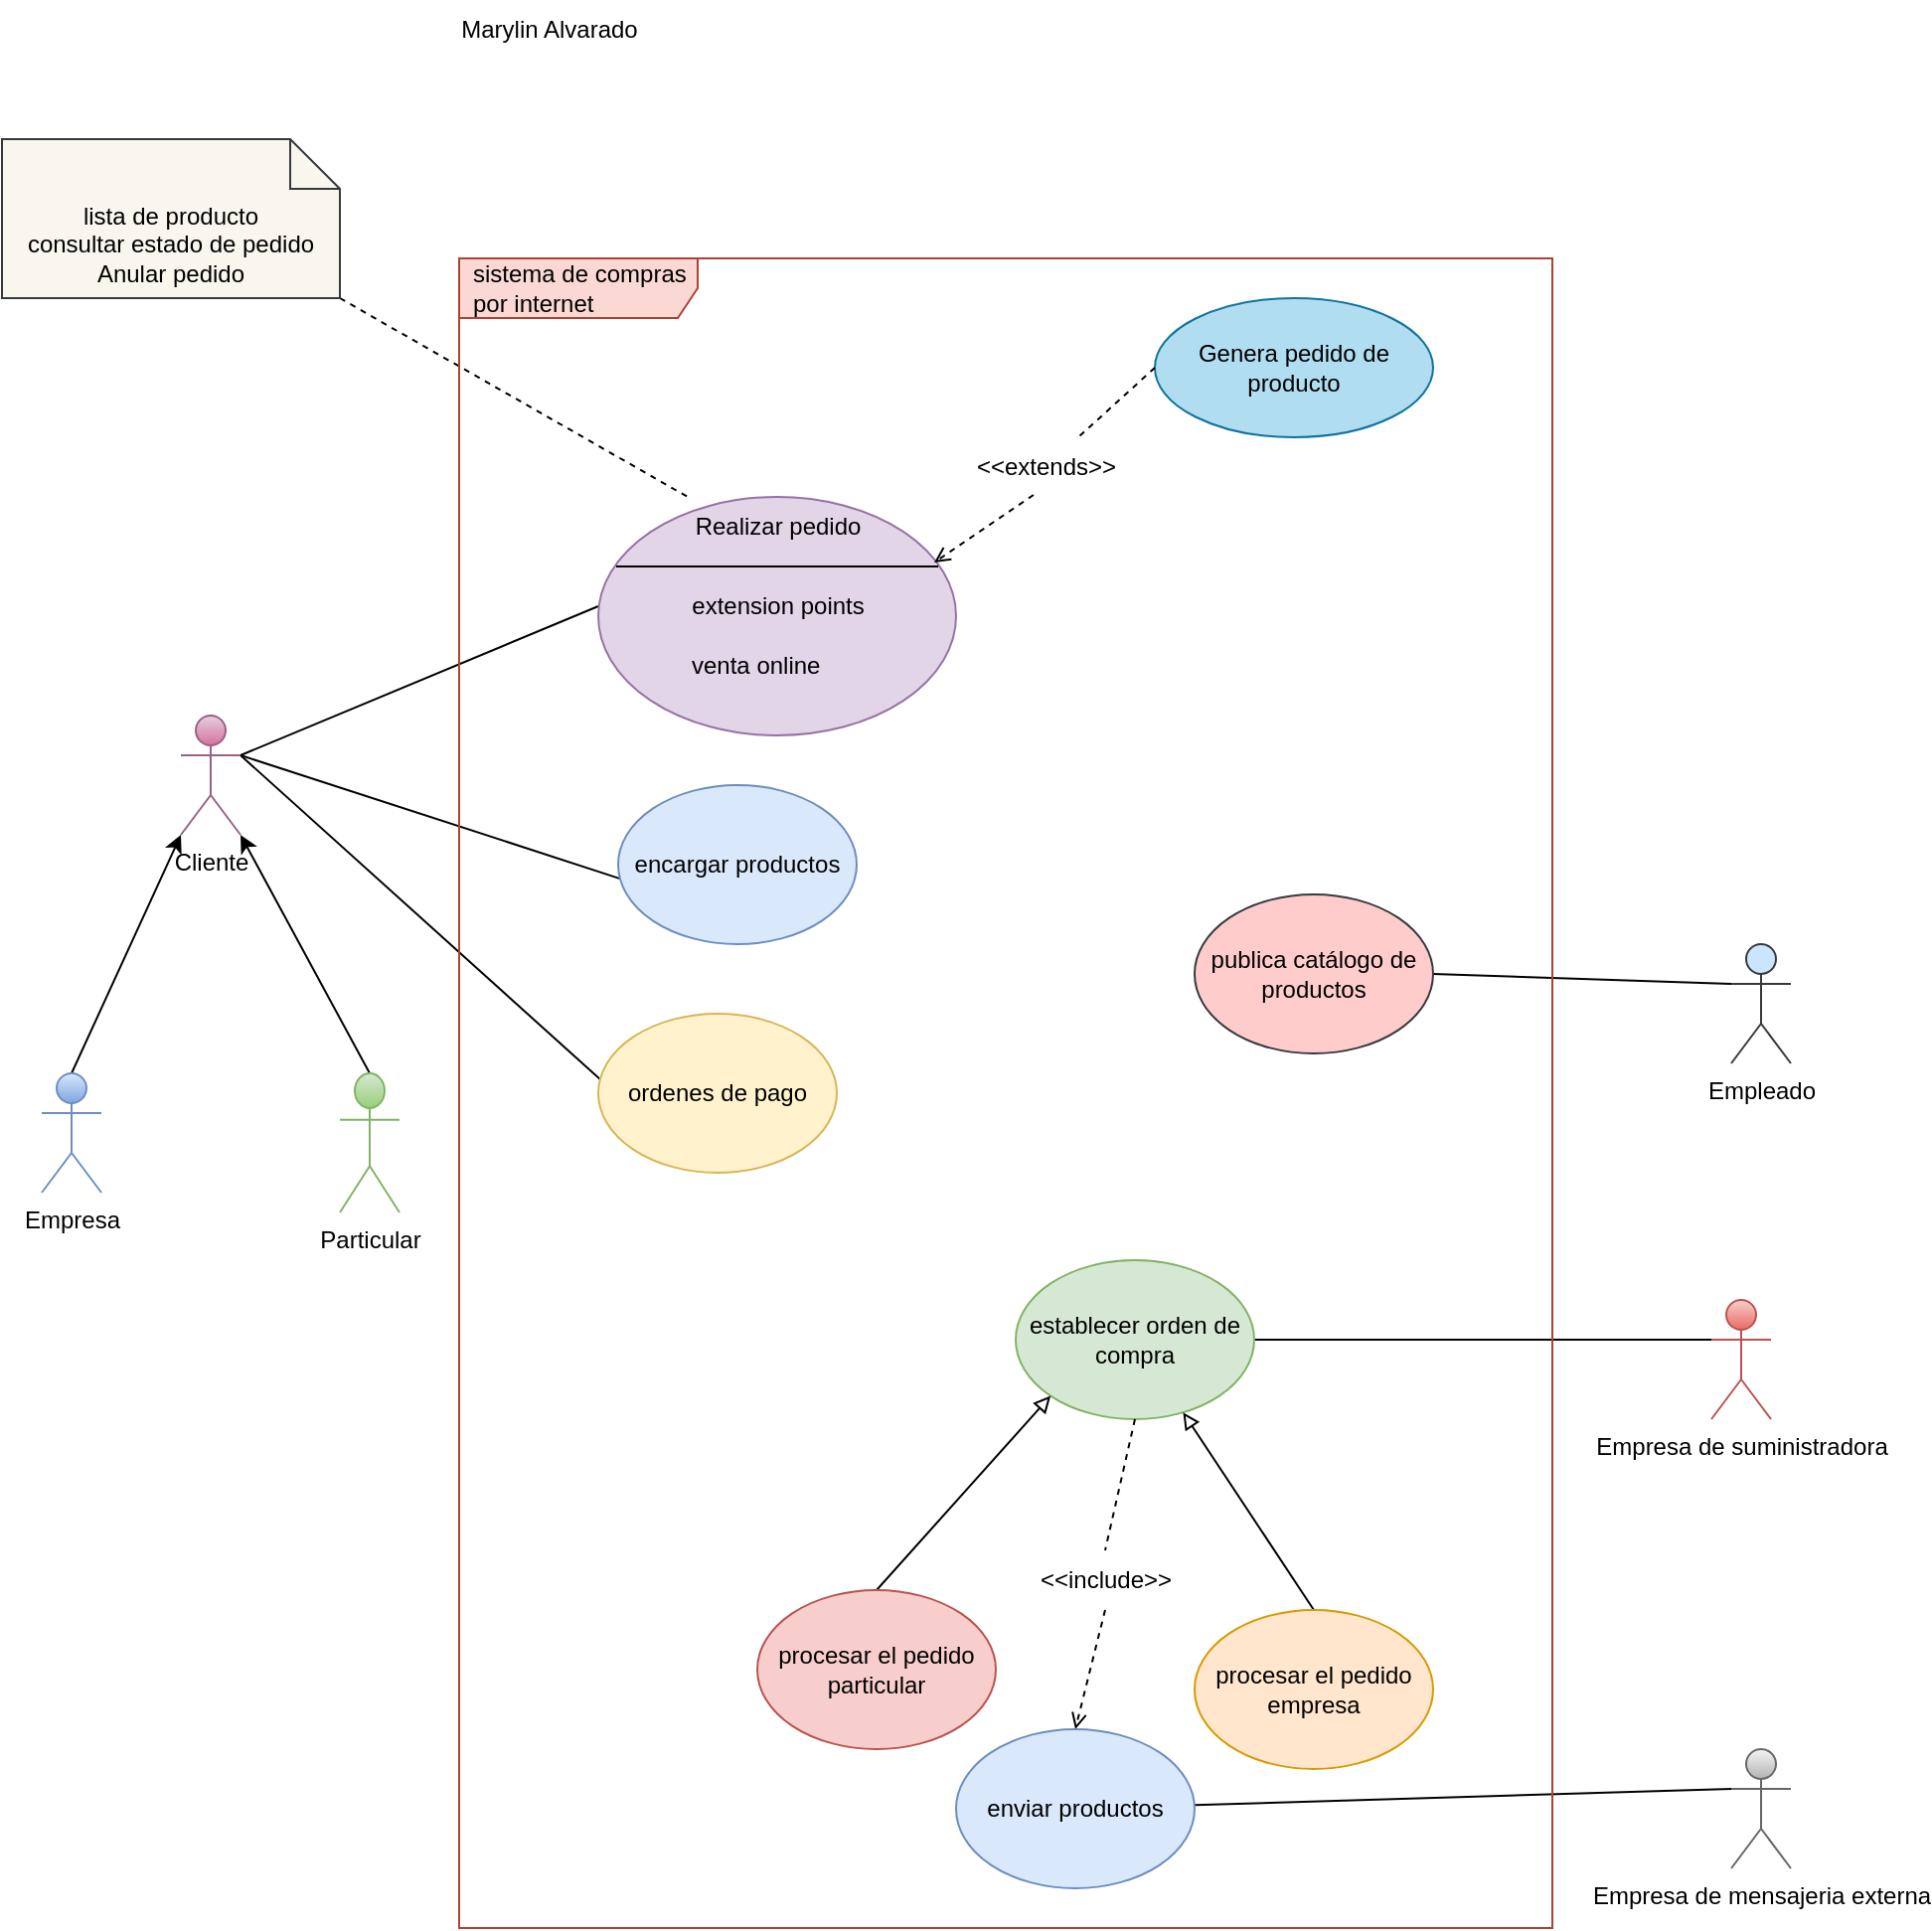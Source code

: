<mxfile version="20.3.0" type="device"><diagram id="017WSasXZTEaW-_xVXyV" name="Página-1"><mxGraphModel dx="1422" dy="1700" grid="1" gridSize="10" guides="1" tooltips="1" connect="1" arrows="1" fold="1" page="1" pageScale="1" pageWidth="1169" pageHeight="827" math="0" shadow="0"><root><mxCell id="0"/><mxCell id="1" parent="0"/><mxCell id="yKE7ewbaf3DK6Ytym9Y8-23" style="edgeStyle=none;rounded=0;orthogonalLoop=1;jettySize=auto;html=1;exitX=1;exitY=0.333;exitDx=0;exitDy=0;exitPerimeter=0;entryX=0;entryY=0.5;entryDx=0;entryDy=0;endArrow=none;endFill=0;" edge="1" parent="1" source="yKE7ewbaf3DK6Ytym9Y8-1" target="yKE7ewbaf3DK6Ytym9Y8-21"><mxGeometry relative="1" as="geometry"/></mxCell><mxCell id="yKE7ewbaf3DK6Ytym9Y8-41" style="edgeStyle=none;rounded=0;orthogonalLoop=1;jettySize=auto;html=1;exitX=1;exitY=0.333;exitDx=0;exitDy=0;exitPerimeter=0;entryX=0.008;entryY=0.588;entryDx=0;entryDy=0;entryPerimeter=0;endArrow=none;endFill=0;" edge="1" parent="1" source="yKE7ewbaf3DK6Ytym9Y8-1" target="yKE7ewbaf3DK6Ytym9Y8-40"><mxGeometry relative="1" as="geometry"/></mxCell><mxCell id="yKE7ewbaf3DK6Ytym9Y8-43" style="edgeStyle=none;rounded=0;orthogonalLoop=1;jettySize=auto;html=1;exitX=1;exitY=0.333;exitDx=0;exitDy=0;exitPerimeter=0;entryX=0.017;entryY=0.425;entryDx=0;entryDy=0;entryPerimeter=0;endArrow=none;endFill=0;" edge="1" parent="1" source="yKE7ewbaf3DK6Ytym9Y8-1" target="yKE7ewbaf3DK6Ytym9Y8-42"><mxGeometry relative="1" as="geometry"/></mxCell><mxCell id="yKE7ewbaf3DK6Ytym9Y8-1" value="Cliente" style="shape=umlActor;verticalLabelPosition=bottom;verticalAlign=top;html=1;outlineConnect=0;fillColor=#e6d0de;gradientColor=#d5739d;strokeColor=#996185;" vertex="1" parent="1"><mxGeometry x="140" y="140" width="30" height="60" as="geometry"/></mxCell><mxCell id="yKE7ewbaf3DK6Ytym9Y8-15" style="edgeStyle=none;rounded=0;orthogonalLoop=1;jettySize=auto;html=1;exitX=0.5;exitY=0;exitDx=0;exitDy=0;exitPerimeter=0;entryX=1;entryY=1;entryDx=0;entryDy=0;entryPerimeter=0;" edge="1" parent="1" source="yKE7ewbaf3DK6Ytym9Y8-2" target="yKE7ewbaf3DK6Ytym9Y8-1"><mxGeometry relative="1" as="geometry"/></mxCell><mxCell id="yKE7ewbaf3DK6Ytym9Y8-2" value="Particular" style="shape=umlActor;verticalLabelPosition=bottom;verticalAlign=top;html=1;outlineConnect=0;fillColor=#d5e8d4;gradientColor=#97d077;strokeColor=#82b366;" vertex="1" parent="1"><mxGeometry x="220" y="320" width="30" height="70" as="geometry"/></mxCell><mxCell id="yKE7ewbaf3DK6Ytym9Y8-14" style="rounded=0;orthogonalLoop=1;jettySize=auto;html=1;exitX=0.5;exitY=0;exitDx=0;exitDy=0;exitPerimeter=0;entryX=0;entryY=1;entryDx=0;entryDy=0;entryPerimeter=0;" edge="1" parent="1" source="yKE7ewbaf3DK6Ytym9Y8-3" target="yKE7ewbaf3DK6Ytym9Y8-1"><mxGeometry relative="1" as="geometry"/></mxCell><mxCell id="yKE7ewbaf3DK6Ytym9Y8-3" value="Empresa" style="shape=umlActor;verticalLabelPosition=bottom;verticalAlign=top;html=1;outlineConnect=0;fillColor=#dae8fc;gradientColor=#7ea6e0;strokeColor=#6c8ebf;" vertex="1" parent="1"><mxGeometry x="70" y="320" width="30" height="60" as="geometry"/></mxCell><mxCell id="yKE7ewbaf3DK6Ytym9Y8-29" style="edgeStyle=none;rounded=0;orthogonalLoop=1;jettySize=auto;html=1;exitX=0;exitY=0.333;exitDx=0;exitDy=0;exitPerimeter=0;entryX=1;entryY=0.5;entryDx=0;entryDy=0;endArrow=none;endFill=0;" edge="1" parent="1" source="yKE7ewbaf3DK6Ytym9Y8-4" target="yKE7ewbaf3DK6Ytym9Y8-28"><mxGeometry relative="1" as="geometry"/></mxCell><mxCell id="yKE7ewbaf3DK6Ytym9Y8-4" value="Empresa de suministradora" style="shape=umlActor;verticalLabelPosition=bottom;verticalAlign=top;html=1;outlineConnect=0;fillColor=#f8cecc;gradientColor=#ea6b66;strokeColor=#b85450;" vertex="1" parent="1"><mxGeometry x="910" y="434" width="30" height="60" as="geometry"/></mxCell><mxCell id="yKE7ewbaf3DK6Ytym9Y8-36" style="edgeStyle=none;rounded=0;orthogonalLoop=1;jettySize=auto;html=1;exitX=0;exitY=0.333;exitDx=0;exitDy=0;exitPerimeter=0;endArrow=none;endFill=0;" edge="1" parent="1" source="yKE7ewbaf3DK6Ytym9Y8-5" target="yKE7ewbaf3DK6Ytym9Y8-33"><mxGeometry relative="1" as="geometry"/></mxCell><mxCell id="yKE7ewbaf3DK6Ytym9Y8-5" value="Empresa de mensajeria externa" style="shape=umlActor;verticalLabelPosition=bottom;verticalAlign=top;html=1;outlineConnect=0;fillColor=#f5f5f5;gradientColor=#b3b3b3;strokeColor=#666666;" vertex="1" parent="1"><mxGeometry x="920" y="660" width="30" height="60" as="geometry"/></mxCell><mxCell id="yKE7ewbaf3DK6Ytym9Y8-17" style="edgeStyle=none;rounded=0;orthogonalLoop=1;jettySize=auto;html=1;exitX=0;exitY=0.333;exitDx=0;exitDy=0;exitPerimeter=0;entryX=1;entryY=0.5;entryDx=0;entryDy=0;endArrow=none;endFill=0;" edge="1" parent="1" source="yKE7ewbaf3DK6Ytym9Y8-6" target="yKE7ewbaf3DK6Ytym9Y8-16"><mxGeometry relative="1" as="geometry"/></mxCell><mxCell id="yKE7ewbaf3DK6Ytym9Y8-6" value="Empleado" style="shape=umlActor;verticalLabelPosition=bottom;verticalAlign=top;html=1;outlineConnect=0;fillColor=#cce5ff;strokeColor=#36393d;" vertex="1" parent="1"><mxGeometry x="920" y="255" width="30" height="60" as="geometry"/></mxCell><mxCell id="yKE7ewbaf3DK6Ytym9Y8-16" value="publica catálogo de productos" style="ellipse;whiteSpace=wrap;html=1;fillColor=#ffcccc;strokeColor=#36393d;" vertex="1" parent="1"><mxGeometry x="650" y="230" width="120" height="80" as="geometry"/></mxCell><mxCell id="yKE7ewbaf3DK6Ytym9Y8-18" value="" style="shape=ellipse;container=1;horizontal=1;horizontalStack=0;resizeParent=1;resizeParentMax=0;resizeLast=0;html=1;dashed=0;collapsible=0;fillColor=#e1d5e7;strokeColor=#9673a6;" vertex="1" parent="1"><mxGeometry x="350" y="30" width="180" height="120" as="geometry"/></mxCell><mxCell id="yKE7ewbaf3DK6Ytym9Y8-19" value="Realizar pedido" style="html=1;strokeColor=none;fillColor=none;align=center;verticalAlign=middle;rotatable=0;" vertex="1" parent="yKE7ewbaf3DK6Ytym9Y8-18"><mxGeometry width="180" height="30" as="geometry"/></mxCell><mxCell id="yKE7ewbaf3DK6Ytym9Y8-20" value="" style="line;strokeWidth=1;fillColor=none;rotatable=0;labelPosition=right;points=[];portConstraint=eastwest;dashed=0;resizeWidth=1;" vertex="1" parent="yKE7ewbaf3DK6Ytym9Y8-18"><mxGeometry x="9" y="30" width="162" height="10" as="geometry"/></mxCell><mxCell id="yKE7ewbaf3DK6Ytym9Y8-21" value="extension points" style="text;html=1;align=center;verticalAlign=middle;rotatable=0;" vertex="1" parent="yKE7ewbaf3DK6Ytym9Y8-18"><mxGeometry y="40" width="180" height="30" as="geometry"/></mxCell><mxCell id="yKE7ewbaf3DK6Ytym9Y8-22" value="venta online" style="text;html=1;align=left;verticalAlign=middle;rotatable=0;spacingLeft=25;" vertex="1" parent="yKE7ewbaf3DK6Ytym9Y8-18"><mxGeometry x="20" y="70" width="180" height="30" as="geometry"/></mxCell><mxCell id="yKE7ewbaf3DK6Ytym9Y8-27" style="edgeStyle=none;rounded=0;orthogonalLoop=1;jettySize=auto;html=1;exitX=1;exitY=1;exitDx=0;exitDy=0;exitPerimeter=0;entryX=0.25;entryY=0;entryDx=0;entryDy=0;endArrow=none;endFill=0;dashed=1;" edge="1" parent="1" source="yKE7ewbaf3DK6Ytym9Y8-25" target="yKE7ewbaf3DK6Ytym9Y8-19"><mxGeometry relative="1" as="geometry"/></mxCell><mxCell id="yKE7ewbaf3DK6Ytym9Y8-25" value="lista de producto&lt;br&gt;consultar estado de pedido&lt;br&gt;Anular pedido" style="shape=note2;boundedLbl=1;whiteSpace=wrap;html=1;size=25;verticalAlign=top;align=center;fillColor=#f9f7ed;strokeColor=#36393d;" vertex="1" parent="1"><mxGeometry x="50" y="-150" width="170" height="80" as="geometry"/></mxCell><mxCell id="yKE7ewbaf3DK6Ytym9Y8-35" style="edgeStyle=none;rounded=0;orthogonalLoop=1;jettySize=auto;html=1;exitX=0.5;exitY=1;exitDx=0;exitDy=0;entryX=0.5;entryY=0;entryDx=0;entryDy=0;endArrow=open;endFill=0;dashed=1;startArrow=none;" edge="1" parent="1" source="yKE7ewbaf3DK6Ytym9Y8-37" target="yKE7ewbaf3DK6Ytym9Y8-33"><mxGeometry relative="1" as="geometry"/></mxCell><mxCell id="yKE7ewbaf3DK6Ytym9Y8-28" value="establecer orden de compra" style="ellipse;whiteSpace=wrap;html=1;fillColor=#d5e8d4;strokeColor=#82b366;" vertex="1" parent="1"><mxGeometry x="560" y="414" width="120" height="80" as="geometry"/></mxCell><mxCell id="yKE7ewbaf3DK6Ytym9Y8-31" style="edgeStyle=none;rounded=0;orthogonalLoop=1;jettySize=auto;html=1;exitX=0.5;exitY=0;exitDx=0;exitDy=0;endArrow=block;endFill=0;" edge="1" parent="1" source="yKE7ewbaf3DK6Ytym9Y8-30" target="yKE7ewbaf3DK6Ytym9Y8-28"><mxGeometry relative="1" as="geometry"/></mxCell><mxCell id="yKE7ewbaf3DK6Ytym9Y8-30" value="procesar el pedido empresa" style="ellipse;whiteSpace=wrap;html=1;fillColor=#ffe6cc;strokeColor=#d79b00;" vertex="1" parent="1"><mxGeometry x="650" y="590" width="120" height="80" as="geometry"/></mxCell><mxCell id="yKE7ewbaf3DK6Ytym9Y8-34" style="edgeStyle=none;rounded=0;orthogonalLoop=1;jettySize=auto;html=1;exitX=0.5;exitY=0;exitDx=0;exitDy=0;entryX=0;entryY=1;entryDx=0;entryDy=0;endArrow=block;endFill=0;" edge="1" parent="1" source="yKE7ewbaf3DK6Ytym9Y8-32" target="yKE7ewbaf3DK6Ytym9Y8-28"><mxGeometry relative="1" as="geometry"/></mxCell><mxCell id="yKE7ewbaf3DK6Ytym9Y8-32" value="procesar el pedido particular" style="ellipse;whiteSpace=wrap;html=1;fillColor=#f8cecc;strokeColor=#b85450;" vertex="1" parent="1"><mxGeometry x="430" y="580" width="120" height="80" as="geometry"/></mxCell><mxCell id="yKE7ewbaf3DK6Ytym9Y8-33" value="enviar productos" style="ellipse;whiteSpace=wrap;html=1;fillColor=#dae8fc;strokeColor=#6c8ebf;" vertex="1" parent="1"><mxGeometry x="530" y="650" width="120" height="80" as="geometry"/></mxCell><mxCell id="yKE7ewbaf3DK6Ytym9Y8-37" value="&amp;lt;&amp;lt;include&amp;gt;&amp;gt;" style="text;html=1;align=center;verticalAlign=middle;resizable=0;points=[];autosize=1;strokeColor=none;fillColor=none;" vertex="1" parent="1"><mxGeometry x="560" y="560" width="90" height="30" as="geometry"/></mxCell><mxCell id="yKE7ewbaf3DK6Ytym9Y8-38" value="" style="edgeStyle=none;rounded=0;orthogonalLoop=1;jettySize=auto;html=1;exitX=0.5;exitY=1;exitDx=0;exitDy=0;entryX=0.5;entryY=0;entryDx=0;entryDy=0;endArrow=none;endFill=0;dashed=1;" edge="1" parent="1" source="yKE7ewbaf3DK6Ytym9Y8-28" target="yKE7ewbaf3DK6Ytym9Y8-37"><mxGeometry relative="1" as="geometry"><mxPoint x="620" y="494" as="sourcePoint"/><mxPoint x="590" y="650" as="targetPoint"/></mxGeometry></mxCell><mxCell id="yKE7ewbaf3DK6Ytym9Y8-40" value="encargar productos" style="ellipse;whiteSpace=wrap;html=1;fillColor=#dae8fc;strokeColor=#6c8ebf;" vertex="1" parent="1"><mxGeometry x="360" y="175" width="120" height="80" as="geometry"/></mxCell><mxCell id="yKE7ewbaf3DK6Ytym9Y8-42" value="ordenes de pago" style="ellipse;whiteSpace=wrap;html=1;fillColor=#fff2cc;strokeColor=#d6b656;" vertex="1" parent="1"><mxGeometry x="350" y="290" width="120" height="80" as="geometry"/></mxCell><mxCell id="yKE7ewbaf3DK6Ytym9Y8-44" value="sistema de compras por internet" style="shape=umlFrame;whiteSpace=wrap;html=1;width=120;height=30;boundedLbl=1;verticalAlign=middle;align=left;spacingLeft=5;fillColor=#fad9d5;strokeColor=#ae4132;" vertex="1" parent="1"><mxGeometry x="280" y="-90" width="550" height="840" as="geometry"/></mxCell><mxCell id="yKE7ewbaf3DK6Ytym9Y8-48" style="edgeStyle=none;rounded=0;orthogonalLoop=1;jettySize=auto;html=1;exitX=0.433;exitY=0.967;exitDx=0;exitDy=0;entryX=0.939;entryY=1.1;entryDx=0;entryDy=0;entryPerimeter=0;endArrow=open;endFill=0;dashed=1;startArrow=none;startFill=0;exitPerimeter=0;" edge="1" parent="1" source="yKE7ewbaf3DK6Ytym9Y8-49" target="yKE7ewbaf3DK6Ytym9Y8-19"><mxGeometry relative="1" as="geometry"/></mxCell><mxCell id="yKE7ewbaf3DK6Ytym9Y8-45" value="Genera pedido de producto" style="ellipse;whiteSpace=wrap;html=1;fillColor=#b1ddf0;strokeColor=#10739e;" vertex="1" parent="1"><mxGeometry x="630" y="-70" width="140" height="70" as="geometry"/></mxCell><mxCell id="yKE7ewbaf3DK6Ytym9Y8-49" value="&amp;lt;&amp;lt;extends&amp;gt;&amp;gt;" style="text;html=1;align=center;verticalAlign=middle;resizable=0;points=[];autosize=1;strokeColor=none;fillColor=none;" vertex="1" parent="1"><mxGeometry x="530" width="90" height="30" as="geometry"/></mxCell><mxCell id="yKE7ewbaf3DK6Ytym9Y8-50" value="" style="edgeStyle=none;rounded=0;orthogonalLoop=1;jettySize=auto;html=1;exitX=0;exitY=0.5;exitDx=0;exitDy=0;endArrow=none;endFill=0;dashed=1;startArrow=none;startFill=0;" edge="1" parent="1" source="yKE7ewbaf3DK6Ytym9Y8-45" target="yKE7ewbaf3DK6Ytym9Y8-49"><mxGeometry relative="1" as="geometry"><mxPoint x="600" y="-15" as="sourcePoint"/><mxPoint x="519.02" y="63" as="targetPoint"/></mxGeometry></mxCell><mxCell id="yKE7ewbaf3DK6Ytym9Y8-51" value="Marylin Alvarado" style="text;html=1;align=center;verticalAlign=middle;resizable=0;points=[];autosize=1;strokeColor=none;fillColor=none;" vertex="1" parent="1"><mxGeometry x="270" y="-220" width="110" height="30" as="geometry"/></mxCell></root></mxGraphModel></diagram></mxfile>